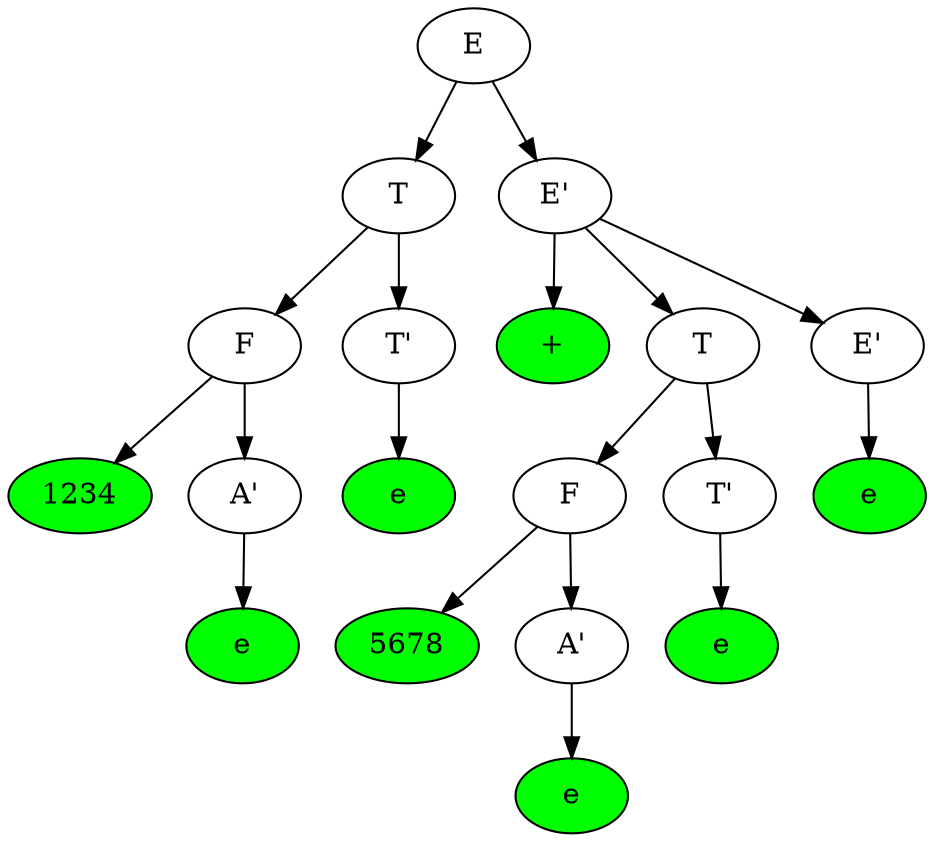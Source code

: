 digraph parseTree {
	ordering=out;
	a_0 [label="E"];
	a_1 [label="T"];
	a_2 [label="F"];
	a_3 [label="1234"; style=filled; fillcolor=green;];
	a_4 [label="A'"];
	a_5 [label="e"; style=filled; fillcolor=green;];
	a_4 -> a_5
	a_2 -> a_3
	a_2 -> a_4
	a_6 [label="T'"];
	a_7 [label="e"; style=filled; fillcolor=green;];
	a_6 -> a_7
	a_1 -> a_2
	a_1 -> a_6
	a_8 [label="E'"];
	a_9 [label="+"; style=filled; fillcolor=green;];
	a_10 [label="T"];
	a_11 [label="F"];
	a_12 [label="5678"; style=filled; fillcolor=green;];
	a_13 [label="A'"];
	a_14 [label="e"; style=filled; fillcolor=green;];
	a_13 -> a_14
	a_11 -> a_12
	a_11 -> a_13
	a_15 [label="T'"];
	a_16 [label="e"; style=filled; fillcolor=green;];
	a_15 -> a_16
	a_10 -> a_11
	a_10 -> a_15
	a_17 [label="E'"];
	a_18 [label="e"; style=filled; fillcolor=green;];
	a_17 -> a_18
	a_8 -> a_9
	a_8 -> a_10
	a_8 -> a_17
	a_0 -> a_1
	a_0 -> a_8
}
